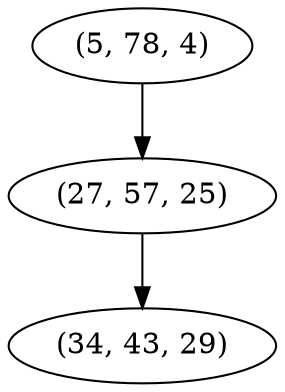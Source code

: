 digraph tree {
    "(5, 78, 4)";
    "(27, 57, 25)";
    "(34, 43, 29)";
    "(5, 78, 4)" -> "(27, 57, 25)";
    "(27, 57, 25)" -> "(34, 43, 29)";
}
